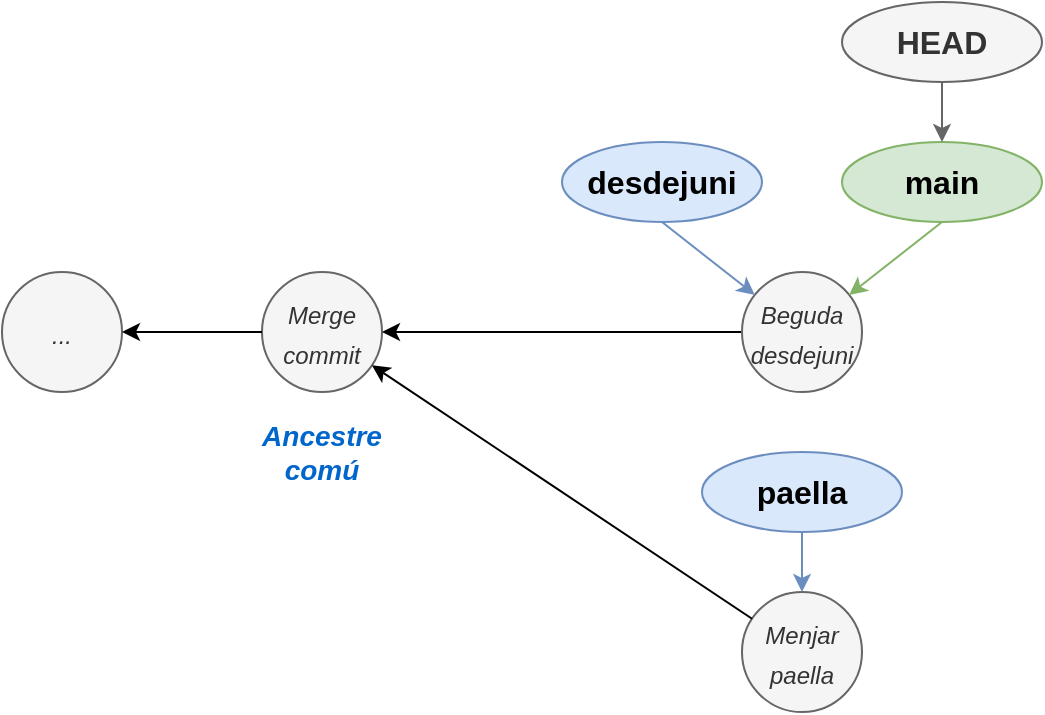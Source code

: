 <mxfile version="24.8.3">
  <diagram name="Pàgina-1" id="mhbHxmUa4zc_a_H4eHv1">
    <mxGraphModel dx="2074" dy="1146" grid="1" gridSize="10" guides="1" tooltips="1" connect="1" arrows="1" fold="1" page="1" pageScale="1" pageWidth="827" pageHeight="1169" math="0" shadow="0">
      <root>
        <mxCell id="0" />
        <mxCell id="1" parent="0" />
        <mxCell id="8oWDULlOzULHxtCyRwSz-1" value="&lt;i style=&quot;font-size: 16px;&quot;&gt;&lt;font style=&quot;font-size: 12px;&quot;&gt;Merge commit&lt;/font&gt;&lt;/i&gt;" style="ellipse;whiteSpace=wrap;html=1;fillColor=#f5f5f5;fontColor=#333333;strokeColor=#666666;" vertex="1" parent="1">
          <mxGeometry x="210" y="615" width="60" height="60" as="geometry" />
        </mxCell>
        <mxCell id="8oWDULlOzULHxtCyRwSz-2" style="rounded=0;orthogonalLoop=1;jettySize=auto;html=1;" edge="1" parent="1" source="8oWDULlOzULHxtCyRwSz-3" target="8oWDULlOzULHxtCyRwSz-1">
          <mxGeometry relative="1" as="geometry" />
        </mxCell>
        <mxCell id="8oWDULlOzULHxtCyRwSz-3" value="&lt;i style=&quot;font-size: 16px;&quot;&gt;&lt;font style=&quot;font-size: 12px;&quot;&gt;Beguda desdejuni&lt;/font&gt;&lt;/i&gt;" style="ellipse;whiteSpace=wrap;html=1;fillColor=#f5f5f5;fontColor=#333333;strokeColor=#666666;" vertex="1" parent="1">
          <mxGeometry x="450" y="615" width="60" height="60" as="geometry" />
        </mxCell>
        <mxCell id="8oWDULlOzULHxtCyRwSz-4" style="rounded=0;orthogonalLoop=1;jettySize=auto;html=1;exitX=0.5;exitY=1;exitDx=0;exitDy=0;fillColor=#dae8fc;strokeColor=#6c8ebf;" edge="1" parent="1" source="8oWDULlOzULHxtCyRwSz-5" target="8oWDULlOzULHxtCyRwSz-3">
          <mxGeometry relative="1" as="geometry">
            <mxPoint x="439" y="635" as="targetPoint" />
          </mxGeometry>
        </mxCell>
        <mxCell id="8oWDULlOzULHxtCyRwSz-5" value="desdejuni" style="ellipse;whiteSpace=wrap;html=1;fillColor=#dae8fc;strokeColor=#6c8ebf;fontSize=16;fontStyle=1" vertex="1" parent="1">
          <mxGeometry x="360" y="550" width="100" height="40" as="geometry" />
        </mxCell>
        <mxCell id="8oWDULlOzULHxtCyRwSz-6" value="&lt;i style=&quot;font-size: 16px;&quot;&gt;&lt;font style=&quot;font-size: 12px;&quot;&gt;Menjar paella&lt;/font&gt;&lt;/i&gt;" style="ellipse;whiteSpace=wrap;html=1;fillColor=#f5f5f5;fontColor=#333333;strokeColor=#666666;" vertex="1" parent="1">
          <mxGeometry x="450" y="775" width="60" height="60" as="geometry" />
        </mxCell>
        <mxCell id="8oWDULlOzULHxtCyRwSz-7" style="rounded=0;orthogonalLoop=1;jettySize=auto;html=1;exitX=0.5;exitY=1;exitDx=0;exitDy=0;fillColor=#dae8fc;strokeColor=#6c8ebf;" edge="1" parent="1" source="8oWDULlOzULHxtCyRwSz-8" target="8oWDULlOzULHxtCyRwSz-6">
          <mxGeometry relative="1" as="geometry">
            <mxPoint x="399" y="780" as="targetPoint" />
          </mxGeometry>
        </mxCell>
        <mxCell id="8oWDULlOzULHxtCyRwSz-8" value="paella" style="ellipse;whiteSpace=wrap;html=1;fillColor=#dae8fc;strokeColor=#6c8ebf;fontSize=16;fontStyle=1" vertex="1" parent="1">
          <mxGeometry x="430" y="705" width="100" height="40" as="geometry" />
        </mxCell>
        <mxCell id="8oWDULlOzULHxtCyRwSz-9" style="rounded=0;orthogonalLoop=1;jettySize=auto;html=1;" edge="1" parent="1" source="8oWDULlOzULHxtCyRwSz-6" target="8oWDULlOzULHxtCyRwSz-1">
          <mxGeometry relative="1" as="geometry">
            <mxPoint x="485" y="593.5" as="sourcePoint" />
            <mxPoint x="337" y="736.5" as="targetPoint" />
          </mxGeometry>
        </mxCell>
        <mxCell id="8oWDULlOzULHxtCyRwSz-10" value="&lt;font color=&quot;#0066cc&quot; style=&quot;font-size: 14px;&quot;&gt;&lt;b&gt;Ancestre comú&lt;/b&gt;&lt;/font&gt;" style="text;html=1;strokeColor=none;fillColor=none;align=center;verticalAlign=middle;whiteSpace=wrap;rounded=0;fontStyle=2" vertex="1" parent="1">
          <mxGeometry x="210" y="690" width="60" height="30" as="geometry" />
        </mxCell>
        <mxCell id="8oWDULlOzULHxtCyRwSz-12" style="rounded=0;orthogonalLoop=1;jettySize=auto;html=1;exitX=0.5;exitY=1;exitDx=0;exitDy=0;fillColor=#d5e8d4;strokeColor=#82b366;" edge="1" parent="1" source="8oWDULlOzULHxtCyRwSz-13" target="8oWDULlOzULHxtCyRwSz-3">
          <mxGeometry relative="1" as="geometry">
            <mxPoint x="715" y="615" as="targetPoint" />
          </mxGeometry>
        </mxCell>
        <mxCell id="8oWDULlOzULHxtCyRwSz-13" value="main" style="ellipse;whiteSpace=wrap;html=1;fillColor=#d5e8d4;strokeColor=#82b366;fontSize=16;fontStyle=1" vertex="1" parent="1">
          <mxGeometry x="500" y="550" width="100" height="40" as="geometry" />
        </mxCell>
        <mxCell id="8oWDULlOzULHxtCyRwSz-14" style="edgeStyle=orthogonalEdgeStyle;rounded=0;orthogonalLoop=1;jettySize=auto;html=1;exitX=0.5;exitY=1;exitDx=0;exitDy=0;fillColor=#f5f5f5;strokeColor=#666666;" edge="1" parent="1" source="8oWDULlOzULHxtCyRwSz-15" target="8oWDULlOzULHxtCyRwSz-13">
          <mxGeometry relative="1" as="geometry">
            <mxPoint x="550" y="550" as="targetPoint" />
          </mxGeometry>
        </mxCell>
        <mxCell id="8oWDULlOzULHxtCyRwSz-15" value="HEAD" style="ellipse;whiteSpace=wrap;html=1;fillColor=#f5f5f5;strokeColor=#666666;fontSize=16;fontStyle=1;fontColor=#333333;" vertex="1" parent="1">
          <mxGeometry x="500" y="480" width="100" height="40" as="geometry" />
        </mxCell>
        <mxCell id="8oWDULlOzULHxtCyRwSz-23" value="&lt;i style=&quot;font-size: 16px;&quot;&gt;&lt;font style=&quot;font-size: 12px;&quot;&gt;...&lt;/font&gt;&lt;/i&gt;" style="ellipse;whiteSpace=wrap;html=1;fillColor=#f5f5f5;fontColor=#333333;strokeColor=#666666;" vertex="1" parent="1">
          <mxGeometry x="80" y="615" width="60" height="60" as="geometry" />
        </mxCell>
        <mxCell id="8oWDULlOzULHxtCyRwSz-24" style="rounded=0;orthogonalLoop=1;jettySize=auto;html=1;" edge="1" parent="1" source="8oWDULlOzULHxtCyRwSz-1" target="8oWDULlOzULHxtCyRwSz-23">
          <mxGeometry relative="1" as="geometry">
            <mxPoint x="460" y="655" as="sourcePoint" />
            <mxPoint x="280" y="655" as="targetPoint" />
          </mxGeometry>
        </mxCell>
      </root>
    </mxGraphModel>
  </diagram>
</mxfile>
